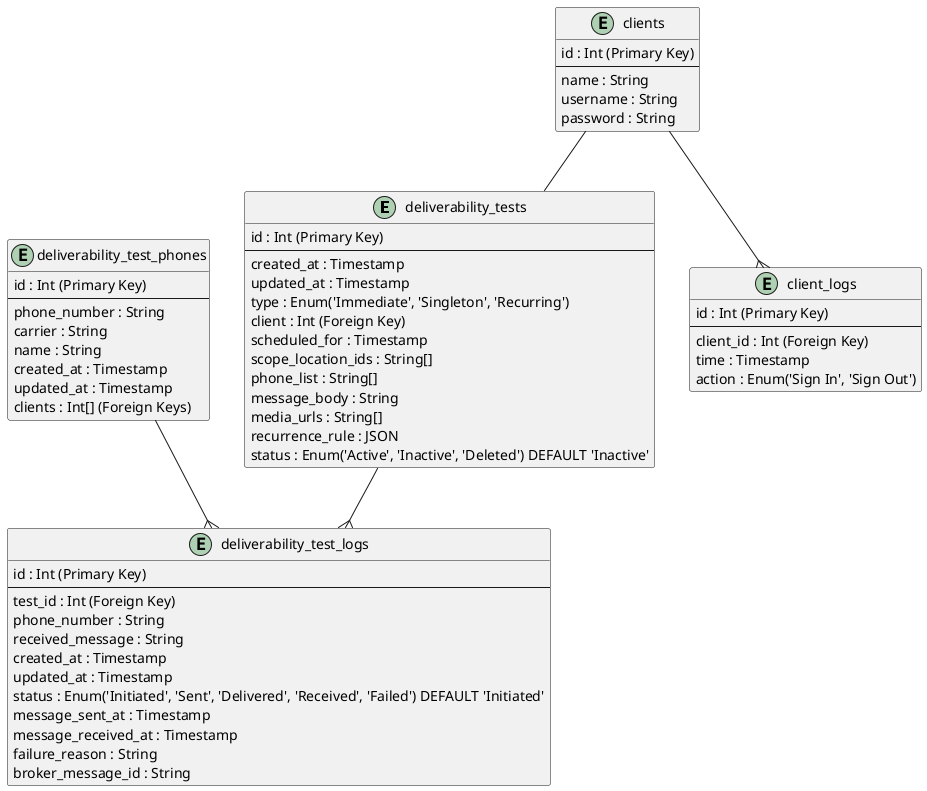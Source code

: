 @startuml
/'Defines the entities in the deliverability testing project, and their relevant relationships.'/
/'author: Luvai Cutlerywala <luvaidc@gmail.com>'/

/'Define the entities.'/
entity "deliverability_tests" as dt {
    id : Int (Primary Key)
    --
    created_at : Timestamp
    updated_at : Timestamp
    type : Enum('Immediate', 'Singleton', 'Recurring')
    client : Int (Foreign Key)
    scheduled_for : Timestamp
    scope_location_ids : String[]
    phone_list : String[]
    message_body : String
    media_urls : String[]
    recurrence_rule : JSON
    status : Enum('Active', 'Inactive', 'Deleted') DEFAULT 'Inactive'
}

entity "deliverability_test_logs" as dtl {
    id : Int (Primary Key)
    --
    test_id : Int (Foreign Key)
    phone_number : String
    received_message : String
    created_at : Timestamp
    updated_at : Timestamp
    status : Enum('Initiated', 'Sent', 'Delivered', 'Received', 'Failed') DEFAULT 'Initiated'
    message_sent_at : Timestamp
    message_received_at : Timestamp
    failure_reason : String
    broker_message_id : String
}

entity "deliverability_test_phones" as dtp {
    id : Int (Primary Key)
    --
    phone_number : String
    carrier : String
    name : String
    created_at : Timestamp
    updated_at : Timestamp
    clients : Int[] (Foreign Keys)
}

entity "clients" as clients {
    id : Int (Primary Key)
    --
    name : String
    username : String
    password : String
}

entity "client_logs" as cl {
    id : Int (Primary Key)
    --
    client_id : Int (Foreign Key)
    time : Timestamp
    action : Enum('Sign In', 'Sign Out')
}

/'Defines the relationships.'/
dt --{ dtl
dtp --{ dtl
clients --{ cl
clients -- dt
@enduml